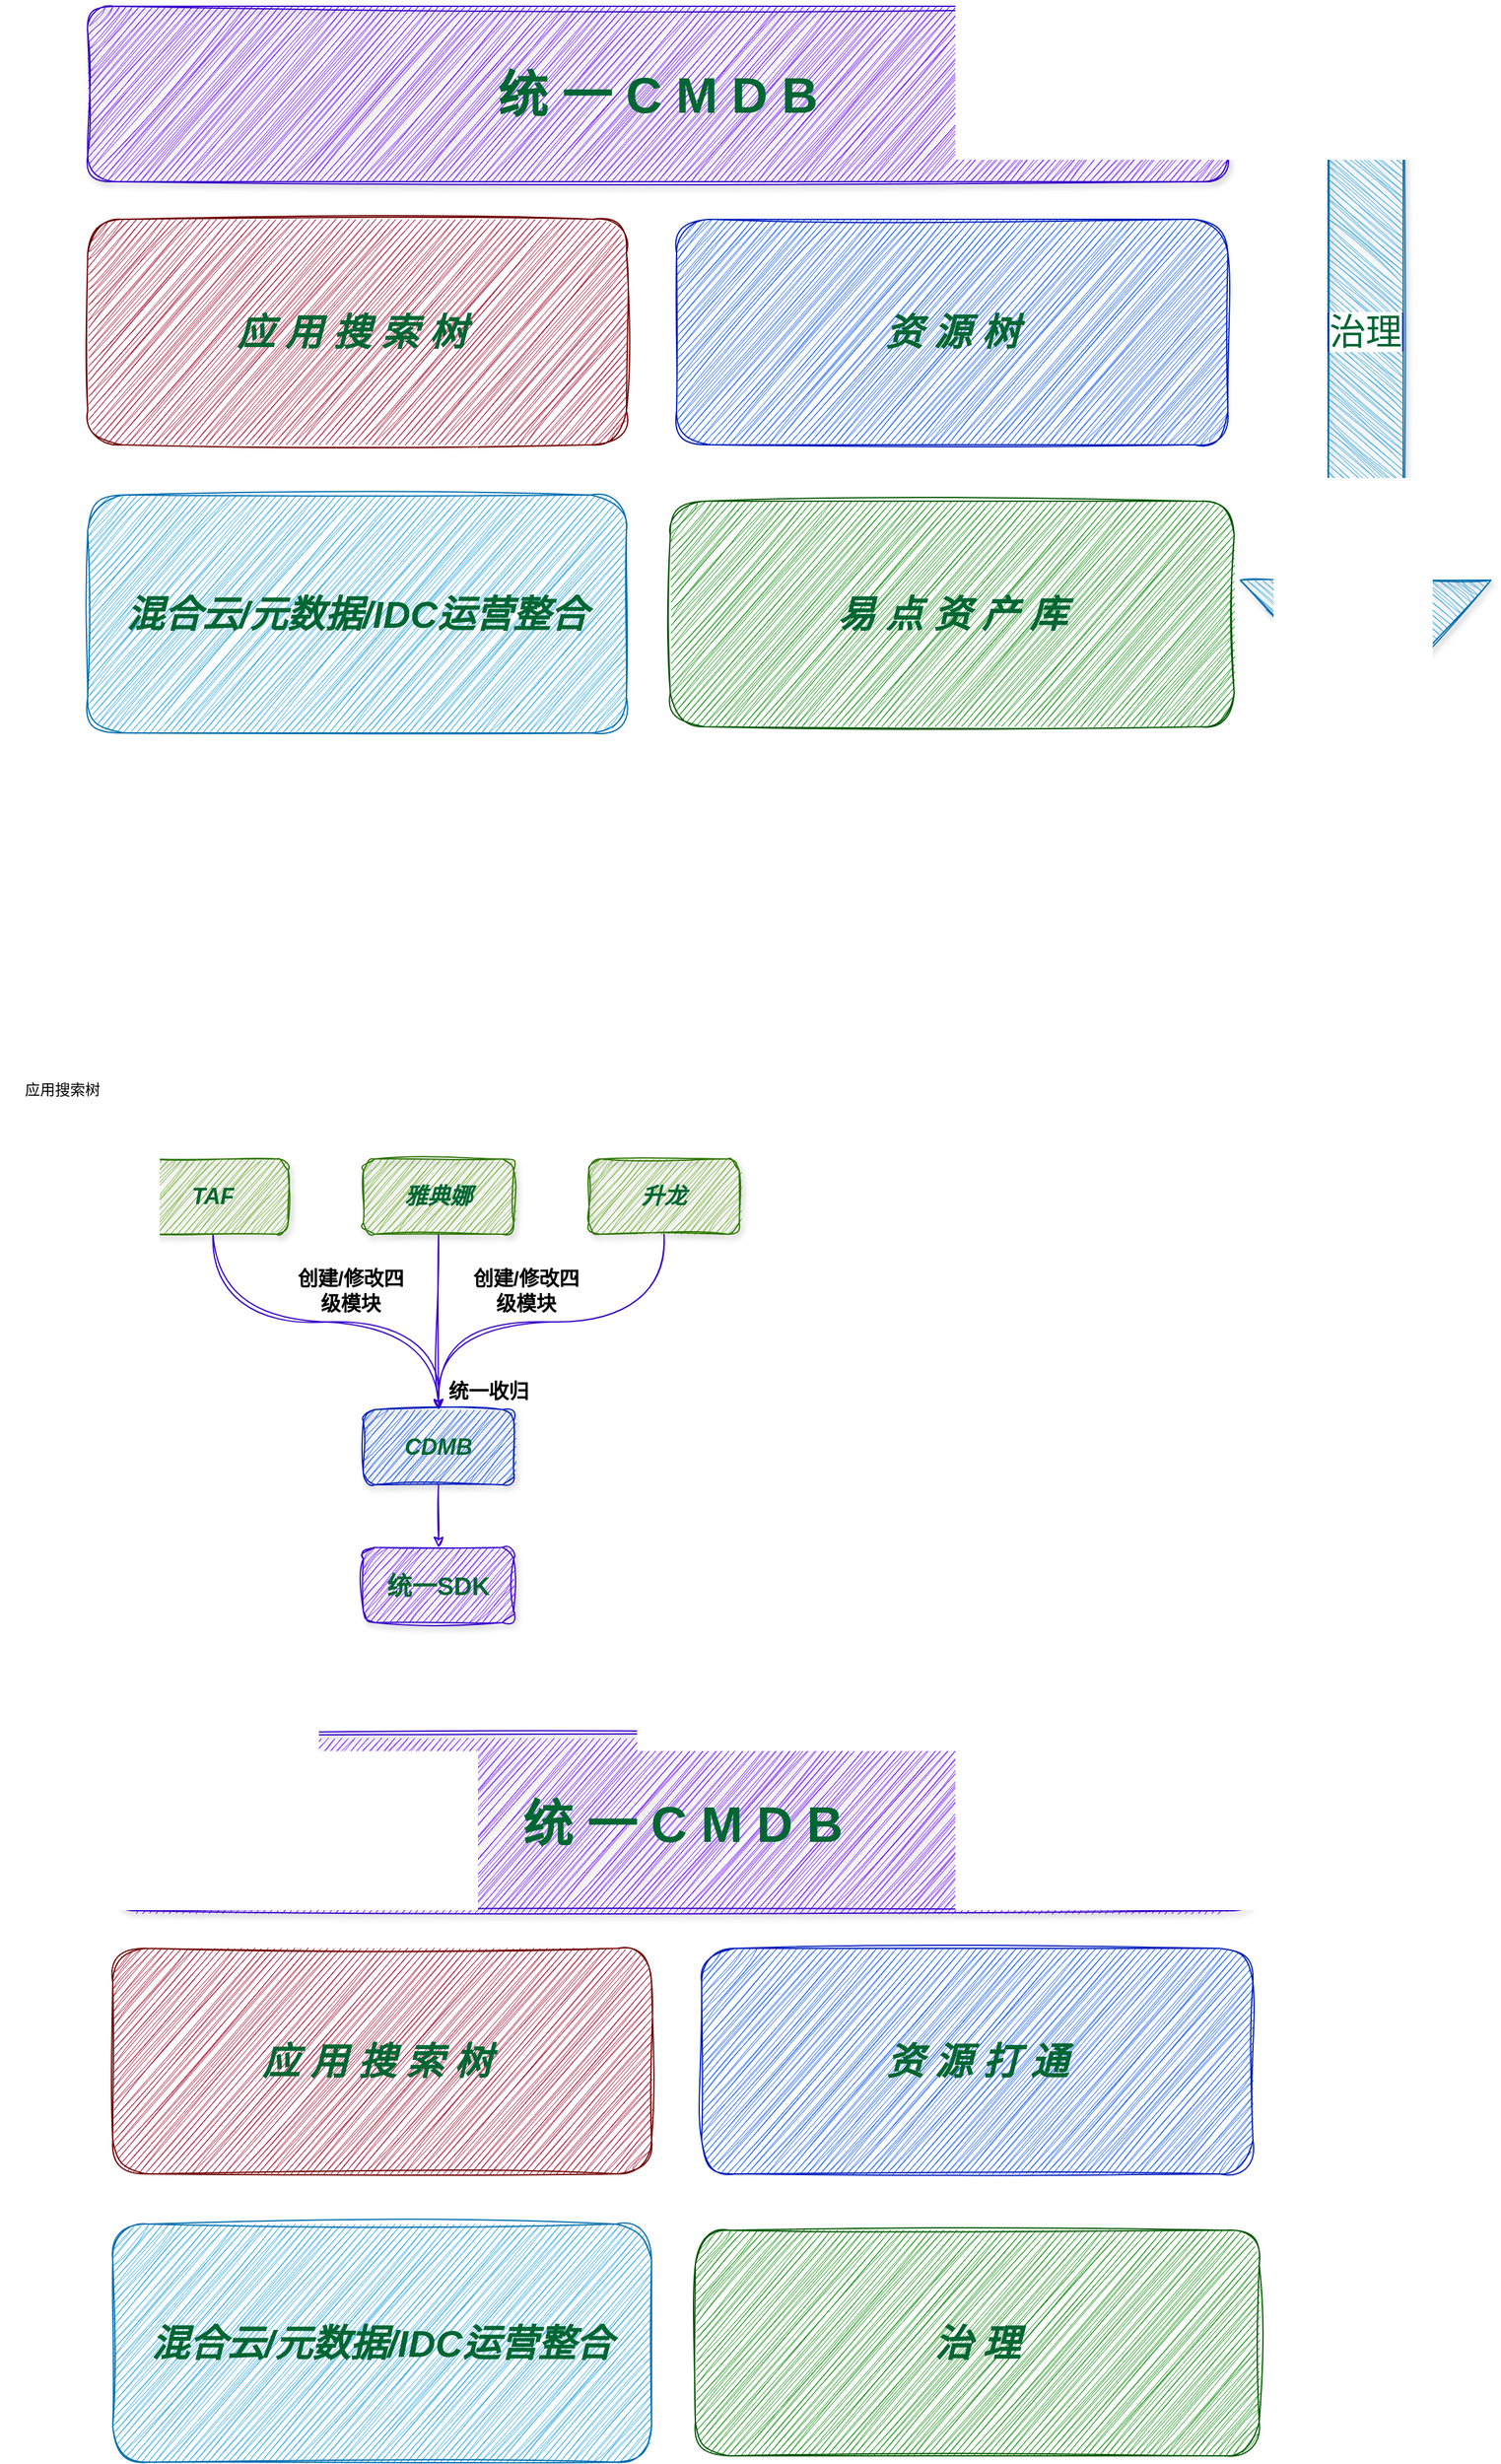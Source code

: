 <mxfile version="26.1.0">
  <diagram name="第 1 页" id="2yHP19Uey-rh5iO2b3wj">
    <mxGraphModel dx="2534" dy="780" grid="1" gridSize="10" guides="1" tooltips="1" connect="1" arrows="1" fold="1" page="1" pageScale="1" pageWidth="1100" pageHeight="850" math="0" shadow="0">
      <root>
        <mxCell id="0" />
        <mxCell id="1" parent="0" />
        <mxCell id="9ioXR2oahRmJ3f3cC8P8-1" value="&lt;b&gt;&lt;font style=&quot;color: rgb(0, 102, 51); font-size: 40px;&quot;&gt;统 一 C M D B&lt;/font&gt;&lt;/b&gt;" style="rounded=1;whiteSpace=wrap;html=1;fillColor=#6a00ff;strokeColor=#3700CC;shadow=1;sketch=1;curveFitting=1;jiggle=2;glass=0;fontColor=#ffffff;align=center;" parent="1" vertex="1">
          <mxGeometry y="50" width="910" height="140" as="geometry" />
        </mxCell>
        <mxCell id="9ioXR2oahRmJ3f3cC8P8-2" value="&lt;font style=&quot;font-size: 30px; color: rgb(0, 102, 51);&quot;&gt;&lt;b&gt;&lt;i&gt;应 用 搜 索 树&amp;nbsp;&lt;/i&gt;&lt;/b&gt;&lt;/font&gt;" style="rounded=1;whiteSpace=wrap;html=1;fillColor=#a20025;strokeColor=#6F0000;glass=0;sketch=1;curveFitting=1;jiggle=2;fontColor=#ffffff;" parent="1" vertex="1">
          <mxGeometry y="220" width="430" height="180" as="geometry" />
        </mxCell>
        <mxCell id="9ioXR2oahRmJ3f3cC8P8-3" value="&lt;font style=&quot;color: rgb(0, 102, 51);&quot;&gt;&lt;b&gt;&lt;i&gt;&lt;font style=&quot;font-size: 30px;&quot;&gt;资 源&amp;nbsp;&lt;/font&gt;&lt;font style=&quot;font-size: 30px;&quot;&gt;树&lt;/font&gt;&lt;/i&gt;&lt;/b&gt;&lt;/font&gt;" style="rounded=1;whiteSpace=wrap;html=1;fillColor=#0050ef;strokeColor=#001DBC;fontColor=#ffffff;shadow=0;sketch=1;curveFitting=1;jiggle=2;" parent="1" vertex="1">
          <mxGeometry x="470" y="220" width="440" height="180" as="geometry" />
        </mxCell>
        <mxCell id="9ioXR2oahRmJ3f3cC8P8-4" value="&lt;b style=&quot;color: rgb(0, 102, 51); font-size: 30px;&quot;&gt;&lt;i&gt;易 点 资 产 库&lt;/i&gt;&lt;/b&gt;" style="rounded=1;whiteSpace=wrap;html=1;fillColor=#008a00;strokeColor=#005700;shadow=0;sketch=1;curveFitting=1;jiggle=2;fontColor=#ffffff;" parent="1" vertex="1">
          <mxGeometry x="465" y="445" width="450" height="180" as="geometry" />
        </mxCell>
        <mxCell id="9ioXR2oahRmJ3f3cC8P8-5" value="&lt;i style=&quot;color: rgb(0, 102, 51); font-size: 30px;&quot;&gt;&lt;b&gt;混合云/元数据/IDC运营整合&lt;/b&gt;&lt;/i&gt;" style="rounded=1;whiteSpace=wrap;html=1;fillColor=#1ba1e2;strokeColor=#006EAF;sketch=1;curveFitting=1;jiggle=2;fontColor=#ffffff;" parent="1" vertex="1">
          <mxGeometry y="440" width="430" height="190" as="geometry" />
        </mxCell>
        <mxCell id="9ioXR2oahRmJ3f3cC8P8-24" style="edgeStyle=orthogonalEdgeStyle;rounded=0;orthogonalLoop=1;jettySize=auto;html=1;entryX=0.5;entryY=0;entryDx=0;entryDy=0;curved=1;fillColor=#6a00ff;strokeColor=#3700CC;sketch=1;curveFitting=1;jiggle=2;" parent="1" source="9ioXR2oahRmJ3f3cC8P8-19" target="9ioXR2oahRmJ3f3cC8P8-23" edge="1">
          <mxGeometry relative="1" as="geometry">
            <Array as="points">
              <mxPoint x="100" y="1100" />
              <mxPoint x="280" y="1100" />
            </Array>
          </mxGeometry>
        </mxCell>
        <mxCell id="9ioXR2oahRmJ3f3cC8P8-19" value="&lt;font style=&quot;color: rgb(0, 102, 51); font-size: 18px;&quot;&gt;&lt;b style=&quot;&quot;&gt;&lt;i style=&quot;&quot;&gt;TAF&lt;/i&gt;&lt;/b&gt;&lt;/font&gt;" style="rounded=1;whiteSpace=wrap;html=1;fillColor=#60a917;fontColor=#ffffff;strokeColor=#2D7600;sketch=1;curveFitting=1;jiggle=2;shadow=1;" parent="1" vertex="1">
          <mxGeometry x="40" y="970" width="120" height="60" as="geometry" />
        </mxCell>
        <mxCell id="9ioXR2oahRmJ3f3cC8P8-20" value="应用搜索树" style="text;html=1;align=center;verticalAlign=middle;whiteSpace=wrap;rounded=0;" parent="1" vertex="1">
          <mxGeometry x="-70" y="890" width="100" height="50" as="geometry" />
        </mxCell>
        <mxCell id="9ioXR2oahRmJ3f3cC8P8-25" style="edgeStyle=orthogonalEdgeStyle;rounded=0;orthogonalLoop=1;jettySize=auto;html=1;entryX=0.5;entryY=0;entryDx=0;entryDy=0;fillColor=#6a00ff;strokeColor=#3700CC;sketch=1;curveFitting=1;jiggle=2;" parent="1" source="9ioXR2oahRmJ3f3cC8P8-21" target="9ioXR2oahRmJ3f3cC8P8-23" edge="1">
          <mxGeometry relative="1" as="geometry" />
        </mxCell>
        <mxCell id="9ioXR2oahRmJ3f3cC8P8-21" value="&lt;font color=&quot;#006633&quot;&gt;&lt;span style=&quot;font-size: 18px;&quot;&gt;&lt;b&gt;&lt;i&gt;雅典娜&lt;/i&gt;&lt;/b&gt;&lt;/span&gt;&lt;/font&gt;" style="rounded=1;whiteSpace=wrap;html=1;fillColor=#60a917;fontColor=#ffffff;strokeColor=#2D7600;sketch=1;curveFitting=1;jiggle=2;shadow=1;" parent="1" vertex="1">
          <mxGeometry x="220" y="970" width="120" height="60" as="geometry" />
        </mxCell>
        <mxCell id="9ioXR2oahRmJ3f3cC8P8-26" style="edgeStyle=orthogonalEdgeStyle;rounded=0;orthogonalLoop=1;jettySize=auto;html=1;entryX=0.5;entryY=0;entryDx=0;entryDy=0;curved=1;sketch=1;curveFitting=1;jiggle=2;fillColor=#6a00ff;strokeColor=#3700CC;" parent="1" source="9ioXR2oahRmJ3f3cC8P8-22" target="9ioXR2oahRmJ3f3cC8P8-23" edge="1">
          <mxGeometry relative="1" as="geometry">
            <Array as="points">
              <mxPoint x="460" y="1100" />
              <mxPoint x="280" y="1100" />
            </Array>
          </mxGeometry>
        </mxCell>
        <mxCell id="9ioXR2oahRmJ3f3cC8P8-22" value="&lt;font color=&quot;#006633&quot;&gt;&lt;span style=&quot;font-size: 18px;&quot;&gt;&lt;b&gt;&lt;i&gt;升龙&lt;/i&gt;&lt;/b&gt;&lt;/span&gt;&lt;/font&gt;" style="rounded=1;whiteSpace=wrap;html=1;fillColor=#60a917;fontColor=#ffffff;strokeColor=#2D7600;sketch=1;curveFitting=1;jiggle=2;shadow=1;" parent="1" vertex="1">
          <mxGeometry x="400" y="970" width="120" height="60" as="geometry" />
        </mxCell>
        <mxCell id="9ioXR2oahRmJ3f3cC8P8-34" value="" style="edgeStyle=orthogonalEdgeStyle;rounded=0;orthogonalLoop=1;jettySize=auto;html=1;fillColor=#6a00ff;strokeColor=#3700CC;sketch=1;curveFitting=1;jiggle=2;" parent="1" source="9ioXR2oahRmJ3f3cC8P8-23" target="9ioXR2oahRmJ3f3cC8P8-33" edge="1">
          <mxGeometry relative="1" as="geometry" />
        </mxCell>
        <mxCell id="9ioXR2oahRmJ3f3cC8P8-23" value="&lt;font color=&quot;#006633&quot;&gt;&lt;span style=&quot;font-size: 18px;&quot;&gt;&lt;b&gt;&lt;i&gt;CDMB&lt;/i&gt;&lt;/b&gt;&lt;/span&gt;&lt;/font&gt;" style="rounded=1;whiteSpace=wrap;html=1;fillColor=#0050ef;fontColor=#ffffff;strokeColor=#001DBC;sketch=1;curveFitting=1;jiggle=2;shadow=1;" parent="1" vertex="1">
          <mxGeometry x="220" y="1170" width="120" height="60" as="geometry" />
        </mxCell>
        <mxCell id="9ioXR2oahRmJ3f3cC8P8-27" value="&lt;b&gt;&lt;font style=&quot;font-size: 16px;&quot;&gt;创建/修改四级模块&lt;/font&gt;&lt;/b&gt;" style="text;html=1;align=center;verticalAlign=middle;whiteSpace=wrap;rounded=0;" parent="1" vertex="1">
          <mxGeometry x="160" y="1060" width="100" height="30" as="geometry" />
        </mxCell>
        <mxCell id="9ioXR2oahRmJ3f3cC8P8-31" value="&lt;b&gt;&lt;font style=&quot;font-size: 16px;&quot;&gt;创建/修改四级模块&lt;/font&gt;&lt;/b&gt;" style="text;html=1;align=center;verticalAlign=middle;whiteSpace=wrap;rounded=0;" parent="1" vertex="1">
          <mxGeometry x="300" y="1060" width="100" height="30" as="geometry" />
        </mxCell>
        <mxCell id="9ioXR2oahRmJ3f3cC8P8-32" value="&lt;b&gt;&lt;font style=&quot;font-size: 16px;&quot;&gt;统一收归&lt;/font&gt;&lt;/b&gt;" style="text;html=1;align=center;verticalAlign=middle;whiteSpace=wrap;rounded=0;sketch=1;curveFitting=1;jiggle=2;" parent="1" vertex="1">
          <mxGeometry x="270" y="1140" width="100" height="30" as="geometry" />
        </mxCell>
        <mxCell id="9ioXR2oahRmJ3f3cC8P8-33" value="&lt;font style=&quot;color: rgb(0, 102, 51); font-size: 20px;&quot;&gt;&lt;b&gt;统一SDK&lt;/b&gt;&lt;/font&gt;" style="rounded=1;whiteSpace=wrap;html=1;fillColor=#6a00ff;fontColor=#ffffff;strokeColor=#3700CC;glass=0;sketch=1;curveFitting=1;jiggle=2;shadow=1;" parent="1" vertex="1">
          <mxGeometry x="220" y="1280" width="120" height="60" as="geometry" />
        </mxCell>
        <mxCell id="sq9eDHn3cHb7piWuWIL5-6" value="" style="group" vertex="1" connectable="0" parent="1">
          <mxGeometry x="920" y="60" width="200" height="560" as="geometry" />
        </mxCell>
        <mxCell id="9ioXR2oahRmJ3f3cC8P8-8" value="" style="shape=singleArrow;direction=south;whiteSpace=wrap;html=1;fillColor=#1ba1e2;strokeColor=#006EAF;fontColor=#ffffff;shadow=1;sketch=1;curveFitting=1;jiggle=2;" parent="sq9eDHn3cHb7piWuWIL5-6" vertex="1">
          <mxGeometry width="200" height="560" as="geometry" />
        </mxCell>
        <mxCell id="9ioXR2oahRmJ3f3cC8P8-9" value="&lt;font style=&quot;font-size: 29px; color: rgb(0, 102, 51); background-color: light-dark(#ffffff, var(--ge-dark-color, #121212));&quot;&gt;治理&lt;/font&gt;" style="text;html=1;align=center;verticalAlign=middle;whiteSpace=wrap;rounded=0;fillColor=#0050ef;fontColor=#ffffff;strokeColor=#001DBC;" parent="sq9eDHn3cHb7piWuWIL5-6" vertex="1">
          <mxGeometry x="70" y="235" width="60" height="30" as="geometry" />
        </mxCell>
        <mxCell id="sq9eDHn3cHb7piWuWIL5-12" value="&lt;b&gt;&lt;font style=&quot;color: rgb(0, 102, 51); font-size: 40px;&quot;&gt;统 一 C M D B&lt;/font&gt;&lt;/b&gt;" style="rounded=1;whiteSpace=wrap;html=1;fillColor=#6a00ff;strokeColor=#3700CC;shadow=1;sketch=1;curveFitting=1;jiggle=2;glass=0;fontColor=#ffffff;align=center;" vertex="1" parent="1">
          <mxGeometry x="20" y="1430" width="910" height="140" as="geometry" />
        </mxCell>
        <mxCell id="sq9eDHn3cHb7piWuWIL5-13" value="&lt;font style=&quot;font-size: 30px; color: rgb(0, 102, 51);&quot;&gt;&lt;b&gt;&lt;i&gt;应 用 搜 索 树&amp;nbsp;&lt;/i&gt;&lt;/b&gt;&lt;/font&gt;" style="rounded=1;whiteSpace=wrap;html=1;fillColor=#a20025;strokeColor=#6F0000;glass=0;sketch=1;curveFitting=1;jiggle=2;fontColor=#ffffff;" vertex="1" parent="1">
          <mxGeometry x="20" y="1600" width="430" height="180" as="geometry" />
        </mxCell>
        <mxCell id="sq9eDHn3cHb7piWuWIL5-14" value="&lt;font style=&quot;color: rgb(0, 102, 51);&quot;&gt;&lt;b&gt;&lt;i&gt;&lt;font style=&quot;font-size: 30px;&quot;&gt;资 源 打 通&lt;/font&gt;&lt;/i&gt;&lt;/b&gt;&lt;/font&gt;" style="rounded=1;whiteSpace=wrap;html=1;fillColor=#0050ef;strokeColor=#001DBC;fontColor=#ffffff;shadow=0;sketch=1;curveFitting=1;jiggle=2;" vertex="1" parent="1">
          <mxGeometry x="490" y="1600" width="440" height="180" as="geometry" />
        </mxCell>
        <mxCell id="sq9eDHn3cHb7piWuWIL5-15" value="&lt;b style=&quot;color: rgb(0, 102, 51); font-size: 30px;&quot;&gt;&lt;i&gt;治 理&lt;/i&gt;&lt;/b&gt;" style="rounded=1;whiteSpace=wrap;html=1;fillColor=#008a00;strokeColor=#005700;shadow=0;sketch=1;curveFitting=1;jiggle=2;fontColor=#ffffff;" vertex="1" parent="1">
          <mxGeometry x="485" y="1825" width="450" height="180" as="geometry" />
        </mxCell>
        <mxCell id="sq9eDHn3cHb7piWuWIL5-16" value="&lt;i style=&quot;color: rgb(0, 102, 51); font-size: 30px;&quot;&gt;&lt;b&gt;混合云/元数据/IDC运营整合&lt;/b&gt;&lt;/i&gt;" style="rounded=1;whiteSpace=wrap;html=1;fillColor=#1ba1e2;strokeColor=#006EAF;sketch=1;curveFitting=1;jiggle=2;fontColor=#ffffff;" vertex="1" parent="1">
          <mxGeometry x="20" y="1820" width="430" height="190" as="geometry" />
        </mxCell>
      </root>
    </mxGraphModel>
  </diagram>
</mxfile>
